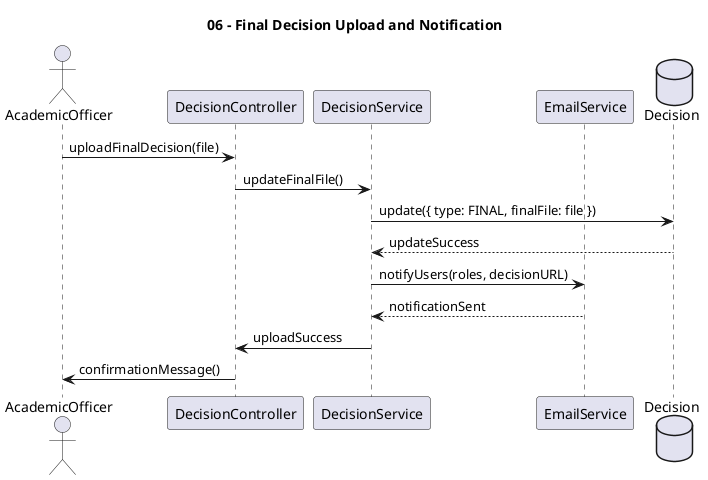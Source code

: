 @startuml
title 06 - Final Decision Upload and Notification

actor AcademicOfficer
participant DecisionController
participant DecisionService
participant EmailService
database Decision

AcademicOfficer -> DecisionController : uploadFinalDecision(file)
DecisionController -> DecisionService : updateFinalFile()
DecisionService -> Decision : update({ type: FINAL, finalFile: file })
Decision --> DecisionService : updateSuccess
DecisionService -> EmailService : notifyUsers(roles, decisionURL)
EmailService --> DecisionService : notificationSent
DecisionService -> DecisionController : uploadSuccess
DecisionController -> AcademicOfficer : confirmationMessage()
@enduml